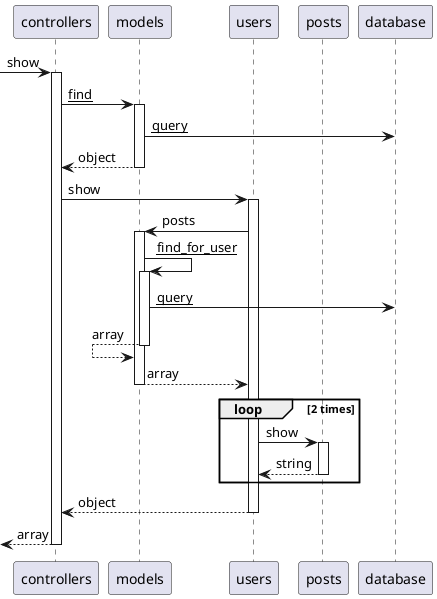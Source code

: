 @startuml
participant controllers as "controllers"
participant models as "models"
participant users as "users"
participant posts as "posts"
participant database as "database"
  [->controllers: show
  activate controllers
    controllers->models: <u>find</u>
    activate models
      models->database: <u>query</u>
    controllers<--models: object
    deactivate models
    controllers->users: show
    activate users
      users->models: posts
      activate models
        models->models: <u>find_for_user</u>
        activate models
          models->database: <u>query</u>
        models<--models: array
        deactivate models
      users<--models: array
      deactivate models
      Loop 2 times
        users->posts: show
        activate posts
        users<--posts: string
        deactivate posts
      End
    controllers<--users: object
    deactivate users
  [<--controllers: array
  deactivate controllers
@enduml